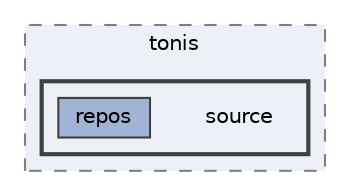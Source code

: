 digraph "C:/Users/tonis/source"
{
 // LATEX_PDF_SIZE
  bgcolor="transparent";
  edge [fontname=Helvetica,fontsize=10,labelfontname=Helvetica,labelfontsize=10];
  node [fontname=Helvetica,fontsize=10,shape=box,height=0.2,width=0.4];
  compound=true
  subgraph clusterdir_51700dff0009dcb8b39fb192b5f264f3 {
    graph [ bgcolor="#edf0f7", pencolor="grey50", label="tonis", fontname=Helvetica,fontsize=10 style="filled,dashed", URL="dir_51700dff0009dcb8b39fb192b5f264f3.html",tooltip=""]
  subgraph clusterdir_6d068d74fecf23a028a6ce072ccc2eaa {
    graph [ bgcolor="#edf0f7", pencolor="grey25", label="", fontname=Helvetica,fontsize=10 style="filled,bold", URL="dir_6d068d74fecf23a028a6ce072ccc2eaa.html",tooltip=""]
    dir_6d068d74fecf23a028a6ce072ccc2eaa [shape=plaintext, label="source"];
  dir_d6c82f94c3c0f1a170ded33ed2ed68dc [label="repos", fillcolor="#a2b4d6", color="grey25", style="filled", URL="dir_d6c82f94c3c0f1a170ded33ed2ed68dc.html",tooltip=""];
  }
  }
}
